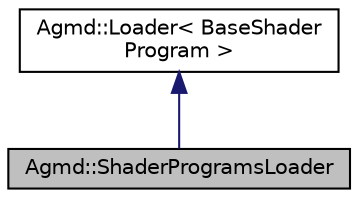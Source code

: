 digraph "Agmd::ShaderProgramsLoader"
{
  edge [fontname="Helvetica",fontsize="10",labelfontname="Helvetica",labelfontsize="10"];
  node [fontname="Helvetica",fontsize="10",shape=record];
  Node1 [label="Agmd::ShaderProgramsLoader",height=0.2,width=0.4,color="black", fillcolor="grey75", style="filled" fontcolor="black"];
  Node2 -> Node1 [dir="back",color="midnightblue",fontsize="10",style="solid"];
  Node2 [label="Agmd::Loader\< BaseShader\lProgram \>",height=0.2,width=0.4,color="black", fillcolor="white", style="filled",URL="$class_agmd_1_1_loader.html"];
}
